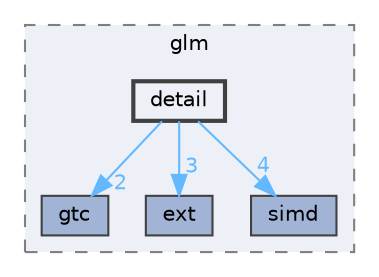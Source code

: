 digraph "C:/Users/HP/Documents/GitHub/Minero-Game/Old/Classes/lib/glm/glm/detail"
{
 // LATEX_PDF_SIZE
  bgcolor="transparent";
  edge [fontname=Helvetica,fontsize=10,labelfontname=Helvetica,labelfontsize=10];
  node [fontname=Helvetica,fontsize=10,shape=box,height=0.2,width=0.4];
  compound=true
  subgraph clusterdir_0bd6904c97b1fb861a008bf4c4ea45ef {
    graph [ bgcolor="#edf0f7", pencolor="grey50", label="glm", fontname=Helvetica,fontsize=10 style="filled,dashed", URL="dir_0bd6904c97b1fb861a008bf4c4ea45ef.html",tooltip=""]
  dir_11c717205fbd68eee095a1436966478b [label="gtc", fillcolor="#a2b4d6", color="grey25", style="filled", URL="dir_11c717205fbd68eee095a1436966478b.html",tooltip=""];
  dir_e1083694a947609beff536ccb800b012 [label="ext", fillcolor="#a2b4d6", color="grey25", style="filled", URL="dir_e1083694a947609beff536ccb800b012.html",tooltip=""];
  dir_1459dc93f167683ce0b87e4ace48805f [label="simd", fillcolor="#a2b4d6", color="grey25", style="filled", URL="dir_1459dc93f167683ce0b87e4ace48805f.html",tooltip=""];
  dir_819bfac7160787a943208abc87de3574 [label="detail", fillcolor="#edf0f7", color="grey25", style="filled,bold", URL="dir_819bfac7160787a943208abc87de3574.html",tooltip=""];
  }
  dir_819bfac7160787a943208abc87de3574->dir_11c717205fbd68eee095a1436966478b [headlabel="2", labeldistance=1.5 headhref="dir_000077_000157.html" href="dir_000077_000157.html" color="steelblue1" fontcolor="steelblue1"];
  dir_819bfac7160787a943208abc87de3574->dir_1459dc93f167683ce0b87e4ace48805f [headlabel="4", labeldistance=1.5 headhref="dir_000077_000276.html" href="dir_000077_000276.html" color="steelblue1" fontcolor="steelblue1"];
  dir_819bfac7160787a943208abc87de3574->dir_e1083694a947609beff536ccb800b012 [headlabel="3", labeldistance=1.5 headhref="dir_000077_000100.html" href="dir_000077_000100.html" color="steelblue1" fontcolor="steelblue1"];
}

